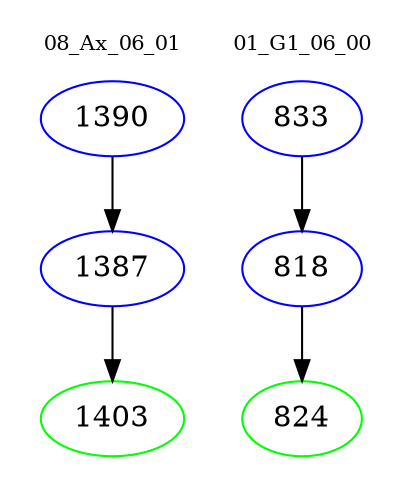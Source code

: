 digraph{
subgraph cluster_0 {
color = white
label = "08_Ax_06_01";
fontsize=10;
T0_1390 [label="1390", color="blue"]
T0_1390 -> T0_1387 [color="black"]
T0_1387 [label="1387", color="blue"]
T0_1387 -> T0_1403 [color="black"]
T0_1403 [label="1403", color="green"]
}
subgraph cluster_1 {
color = white
label = "01_G1_06_00";
fontsize=10;
T1_833 [label="833", color="blue"]
T1_833 -> T1_818 [color="black"]
T1_818 [label="818", color="blue"]
T1_818 -> T1_824 [color="black"]
T1_824 [label="824", color="green"]
}
}
